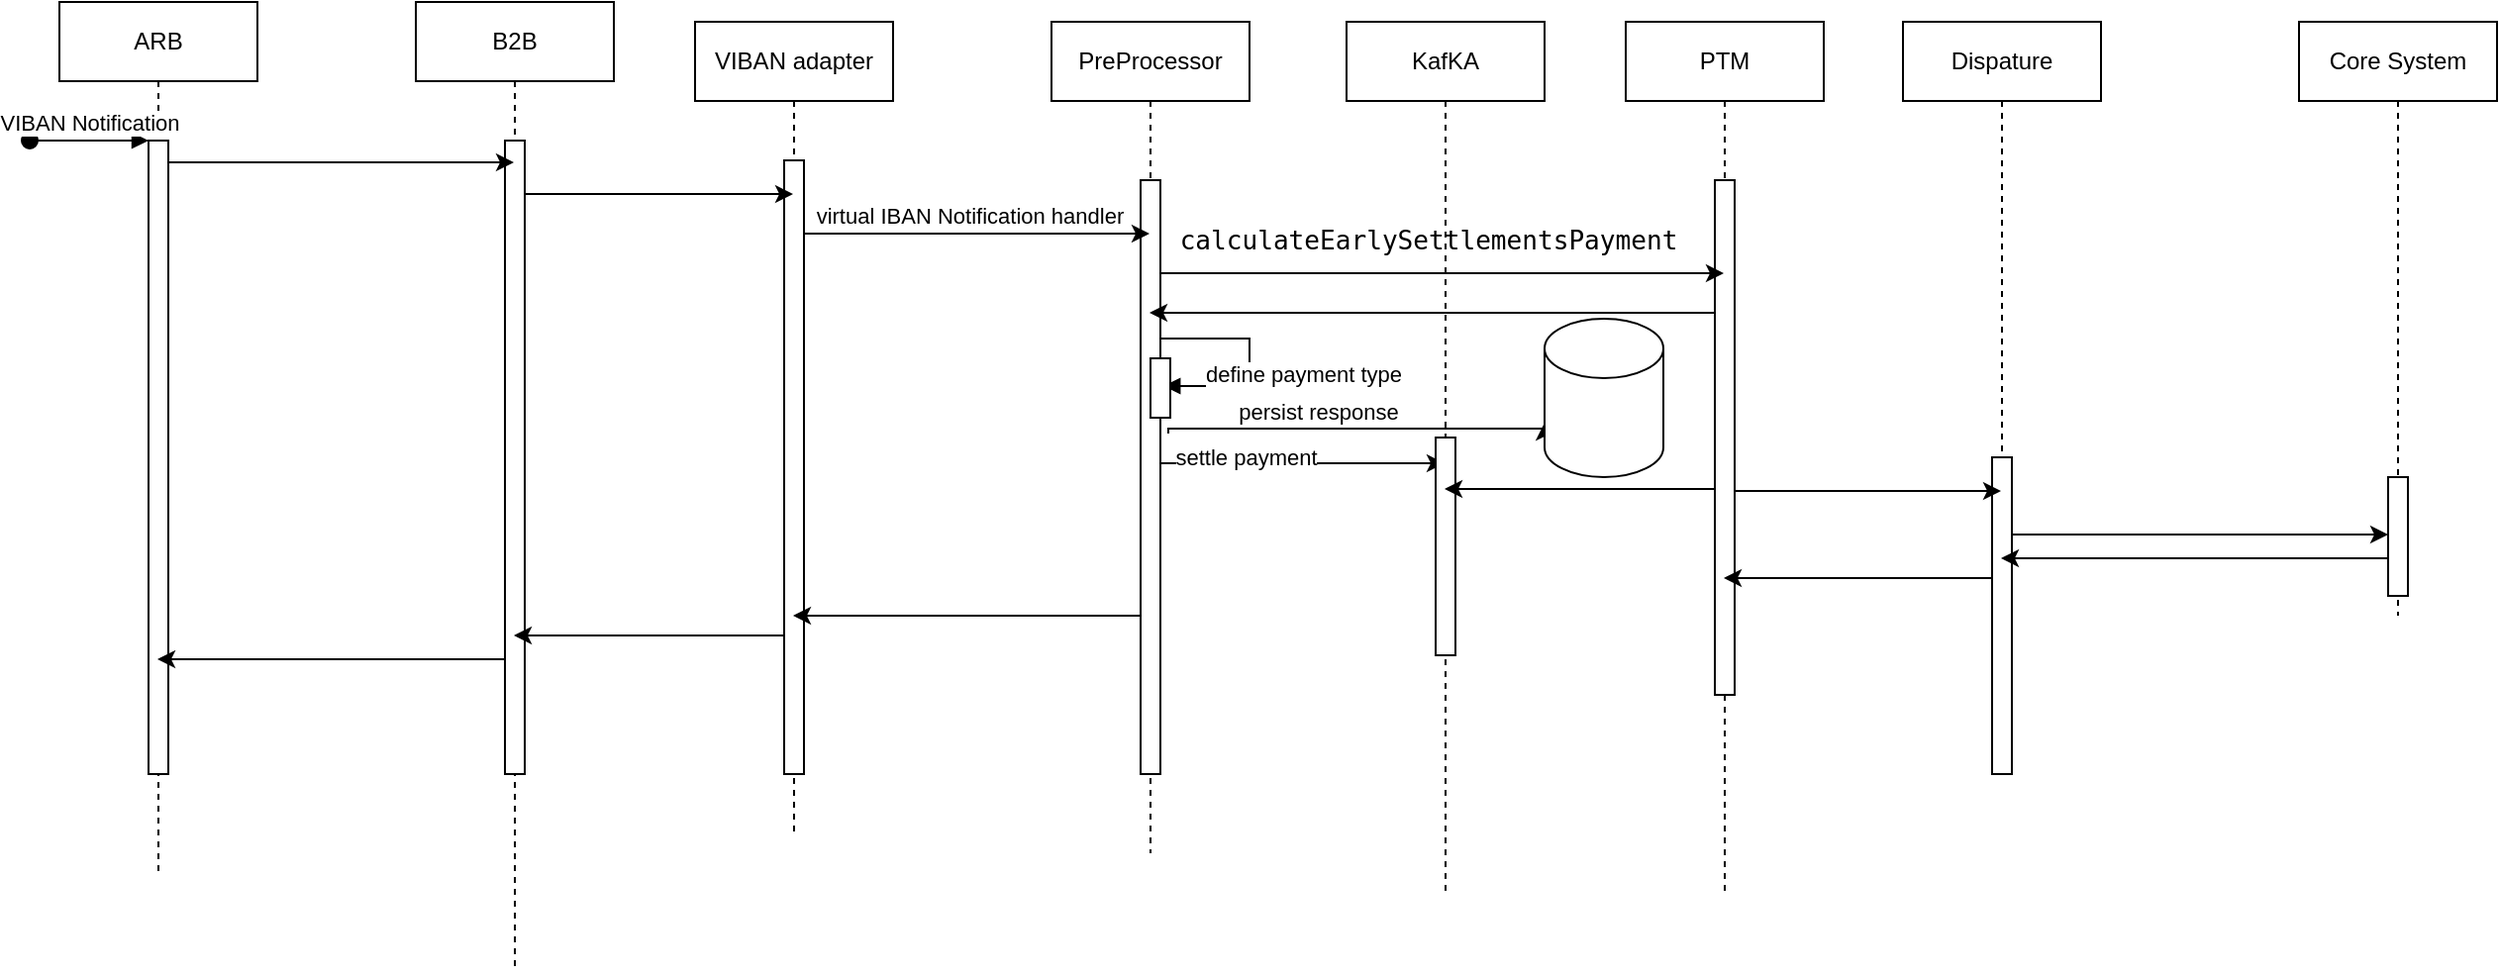 <mxfile version="24.3.1" type="github" pages="2">
  <diagram name="Page-1" id="2YBvvXClWsGukQMizWep">
    <mxGraphModel dx="954" dy="606" grid="1" gridSize="10" guides="1" tooltips="1" connect="1" arrows="1" fold="1" page="1" pageScale="1" pageWidth="850" pageHeight="1100" math="0" shadow="0">
      <root>
        <mxCell id="0" />
        <mxCell id="1" parent="0" />
        <mxCell id="aM9ryv3xv72pqoxQDRHE-1" value="VIBAN adapter" style="shape=umlLifeline;perimeter=lifelinePerimeter;whiteSpace=wrap;html=1;container=0;dropTarget=0;collapsible=0;recursiveResize=0;outlineConnect=0;portConstraint=eastwest;newEdgeStyle={&quot;edgeStyle&quot;:&quot;elbowEdgeStyle&quot;,&quot;elbow&quot;:&quot;vertical&quot;,&quot;curved&quot;:0,&quot;rounded&quot;:0};" parent="1" vertex="1">
          <mxGeometry x="391" y="40" width="100" height="410" as="geometry" />
        </mxCell>
        <mxCell id="aM9ryv3xv72pqoxQDRHE-2" value="" style="html=1;points=[];perimeter=orthogonalPerimeter;outlineConnect=0;targetShapes=umlLifeline;portConstraint=eastwest;newEdgeStyle={&quot;edgeStyle&quot;:&quot;elbowEdgeStyle&quot;,&quot;elbow&quot;:&quot;vertical&quot;,&quot;curved&quot;:0,&quot;rounded&quot;:0};" parent="aM9ryv3xv72pqoxQDRHE-1" vertex="1">
          <mxGeometry x="45" y="70" width="10" height="310" as="geometry" />
        </mxCell>
        <mxCell id="aM9ryv3xv72pqoxQDRHE-5" value="PreProcessor" style="shape=umlLifeline;perimeter=lifelinePerimeter;whiteSpace=wrap;html=1;container=0;dropTarget=0;collapsible=0;recursiveResize=0;outlineConnect=0;portConstraint=eastwest;newEdgeStyle={&quot;edgeStyle&quot;:&quot;elbowEdgeStyle&quot;,&quot;elbow&quot;:&quot;vertical&quot;,&quot;curved&quot;:0,&quot;rounded&quot;:0};" parent="1" vertex="1">
          <mxGeometry x="571" y="40" width="100" height="420" as="geometry" />
        </mxCell>
        <mxCell id="aM9ryv3xv72pqoxQDRHE-6" value="" style="html=1;points=[];perimeter=orthogonalPerimeter;outlineConnect=0;targetShapes=umlLifeline;portConstraint=eastwest;newEdgeStyle={&quot;edgeStyle&quot;:&quot;elbowEdgeStyle&quot;,&quot;elbow&quot;:&quot;vertical&quot;,&quot;curved&quot;:0,&quot;rounded&quot;:0};" parent="aM9ryv3xv72pqoxQDRHE-5" vertex="1">
          <mxGeometry x="45" y="80" width="10" height="300" as="geometry" />
        </mxCell>
        <mxCell id="jVAV2KewldyQMuadTdJA-16" value="" style="edgeStyle=orthogonalEdgeStyle;html=1;align=left;spacingLeft=2;endArrow=block;rounded=0;entryX=-0.24;entryY=0.4;entryDx=0;entryDy=0;entryPerimeter=0;" parent="aM9ryv3xv72pqoxQDRHE-5" source="jVAV2KewldyQMuadTdJA-18" edge="1">
          <mxGeometry x="0.014" y="14" relative="1" as="geometry">
            <mxPoint x="55" y="160" as="sourcePoint" />
            <Array as="points">
              <mxPoint x="100" y="160" />
              <mxPoint x="100" y="184" />
            </Array>
            <mxPoint as="offset" />
            <mxPoint x="56.6" y="184" as="targetPoint" />
          </mxGeometry>
        </mxCell>
        <mxCell id="jVAV2KewldyQMuadTdJA-17" value="define payment type" style="edgeLabel;html=1;align=center;verticalAlign=middle;resizable=0;points=[];" parent="jVAV2KewldyQMuadTdJA-16" vertex="1" connectable="0">
          <mxGeometry x="0.471" y="-6" relative="1" as="geometry">
            <mxPoint x="38" as="offset" />
          </mxGeometry>
        </mxCell>
        <mxCell id="jVAV2KewldyQMuadTdJA-18" value="&lt;span style=&quot;color: rgba(0, 0, 0, 0); font-family: monospace; font-size: 0px; text-align: start;&quot;&gt;%3CmxGraphModel%3E%3Croot%3E%3CmxCell%20id%3D%220%22%2F%3E%3CmxCell%20id%3D%221%22%20parent%3D%220%22%2F%3E%3CmxCell%20id%3D%222%22%20value%3D%22move%20to%20ivr%20stage%26amp%3Bnbsp%3B%22%20style%3D%22edgeStyle%3DorthogonalEdgeStyle%3Bhtml%3D1%3Balign%3Dleft%3BspacingLeft%3D2%3BendArrow%3Dblock%3Brounded%3D0%3BentryX%3D-0.24%3BentryY%3D0.4%3BentryDx%3D0%3BentryDy%3D0%3BentryPerimeter%3D0%3B%22%20edge%3D%221%22%20parent%3D%221%22%3E%3CmxGeometry%20x%3D%220.014%22%20y%3D%2214%22%20relative%3D%221%22%20as%3D%22geometry%22%3E%3CmxPoint%20x%3D%22135%22%20y%3D%22260%22%20as%3D%22sourcePoint%22%2F%3E%3CArray%20as%3D%22points%22%3E%3CmxPoint%20x%3D%22180%22%20y%3D%22260%22%2F%3E%3CmxPoint%20x%3D%22180%22%20y%3D%22284%22%2F%3E%3C%2FArray%3E%3CmxPoint%20as%3D%22offset%22%2F%3E%3CmxPoint%20x%3D%22136.6%22%20y%3D%22284%22%20as%3D%22targetPoint%22%2F%3E%3C%2FmxGeometry%3E%3C%2FmxCell%3E%3C%2Froot%3E%3C%2FmxGraphModel%3E&lt;/span&gt;" style="html=1;points=[];perimeter=orthogonalPerimeter;outlineConnect=0;targetShapes=umlLifeline;portConstraint=eastwest;newEdgeStyle={&quot;edgeStyle&quot;:&quot;elbowEdgeStyle&quot;,&quot;elbow&quot;:&quot;vertical&quot;,&quot;curved&quot;:0,&quot;rounded&quot;:0};" parent="aM9ryv3xv72pqoxQDRHE-5" vertex="1">
          <mxGeometry x="50" y="170" width="10" height="30" as="geometry" />
        </mxCell>
        <mxCell id="jVAV2KewldyQMuadTdJA-2" value="PTM" style="shape=umlLifeline;perimeter=lifelinePerimeter;whiteSpace=wrap;html=1;container=0;dropTarget=0;collapsible=0;recursiveResize=0;outlineConnect=0;portConstraint=eastwest;newEdgeStyle={&quot;edgeStyle&quot;:&quot;elbowEdgeStyle&quot;,&quot;elbow&quot;:&quot;vertical&quot;,&quot;curved&quot;:0,&quot;rounded&quot;:0};" parent="1" vertex="1">
          <mxGeometry x="861" y="40" width="100" height="440" as="geometry" />
        </mxCell>
        <mxCell id="jVAV2KewldyQMuadTdJA-3" value="" style="html=1;points=[];perimeter=orthogonalPerimeter;outlineConnect=0;targetShapes=umlLifeline;portConstraint=eastwest;newEdgeStyle={&quot;edgeStyle&quot;:&quot;elbowEdgeStyle&quot;,&quot;elbow&quot;:&quot;vertical&quot;,&quot;curved&quot;:0,&quot;rounded&quot;:0};" parent="jVAV2KewldyQMuadTdJA-2" vertex="1">
          <mxGeometry x="45" y="80" width="10" height="260" as="geometry" />
        </mxCell>
        <mxCell id="jVAV2KewldyQMuadTdJA-4" value="Dispature" style="shape=umlLifeline;perimeter=lifelinePerimeter;whiteSpace=wrap;html=1;container=0;dropTarget=0;collapsible=0;recursiveResize=0;outlineConnect=0;portConstraint=eastwest;newEdgeStyle={&quot;edgeStyle&quot;:&quot;elbowEdgeStyle&quot;,&quot;elbow&quot;:&quot;vertical&quot;,&quot;curved&quot;:0,&quot;rounded&quot;:0};" parent="1" vertex="1">
          <mxGeometry x="1001" y="40" width="100" height="380" as="geometry" />
        </mxCell>
        <mxCell id="jVAV2KewldyQMuadTdJA-5" value="" style="html=1;points=[];perimeter=orthogonalPerimeter;outlineConnect=0;targetShapes=umlLifeline;portConstraint=eastwest;newEdgeStyle={&quot;edgeStyle&quot;:&quot;elbowEdgeStyle&quot;,&quot;elbow&quot;:&quot;vertical&quot;,&quot;curved&quot;:0,&quot;rounded&quot;:0};" parent="jVAV2KewldyQMuadTdJA-4" vertex="1">
          <mxGeometry x="45" y="220" width="10" height="160" as="geometry" />
        </mxCell>
        <mxCell id="jVAV2KewldyQMuadTdJA-6" value="Core System" style="shape=umlLifeline;perimeter=lifelinePerimeter;whiteSpace=wrap;html=1;container=0;dropTarget=0;collapsible=0;recursiveResize=0;outlineConnect=0;portConstraint=eastwest;newEdgeStyle={&quot;edgeStyle&quot;:&quot;elbowEdgeStyle&quot;,&quot;elbow&quot;:&quot;vertical&quot;,&quot;curved&quot;:0,&quot;rounded&quot;:0};" parent="1" vertex="1">
          <mxGeometry x="1201" y="40" width="100" height="300" as="geometry" />
        </mxCell>
        <mxCell id="jVAV2KewldyQMuadTdJA-8" style="edgeStyle=elbowEdgeStyle;rounded=0;orthogonalLoop=1;jettySize=auto;html=1;elbow=vertical;curved=0;" parent="1" edge="1">
          <mxGeometry relative="1" as="geometry">
            <mxPoint x="446" y="147" as="sourcePoint" />
            <mxPoint x="620.5" y="147" as="targetPoint" />
          </mxGeometry>
        </mxCell>
        <mxCell id="jVAV2KewldyQMuadTdJA-9" value="virtual IBAN Notification handler&amp;nbsp;" style="edgeLabel;html=1;align=center;verticalAlign=middle;resizable=0;points=[];" parent="jVAV2KewldyQMuadTdJA-8" vertex="1" connectable="0">
          <mxGeometry x="-0.289" y="9" relative="1" as="geometry">
            <mxPoint x="23" as="offset" />
          </mxGeometry>
        </mxCell>
        <mxCell id="jVAV2KewldyQMuadTdJA-13" style="edgeStyle=elbowEdgeStyle;rounded=0;orthogonalLoop=1;jettySize=auto;html=1;elbow=vertical;curved=0;" parent="1" edge="1">
          <mxGeometry relative="1" as="geometry">
            <mxPoint x="626" y="167" as="sourcePoint" />
            <mxPoint x="910.5" y="167" as="targetPoint" />
          </mxGeometry>
        </mxCell>
        <mxCell id="jVAV2KewldyQMuadTdJA-14" value="&lt;span style=&quot;font-family: &amp;quot;JetBrains Mono&amp;quot;, monospace; font-size: 13.067px; text-align: left; white-space-collapse: preserve;&quot;&gt;calculateEarlySettlementsPayment&lt;/span&gt;" style="edgeLabel;html=1;align=center;verticalAlign=middle;resizable=0;points=[];" parent="jVAV2KewldyQMuadTdJA-13" vertex="1" connectable="0">
          <mxGeometry x="-0.691" y="-1" relative="1" as="geometry">
            <mxPoint x="91" y="-18" as="offset" />
          </mxGeometry>
        </mxCell>
        <mxCell id="jVAV2KewldyQMuadTdJA-15" style="edgeStyle=elbowEdgeStyle;rounded=0;orthogonalLoop=1;jettySize=auto;html=1;elbow=vertical;curved=0;" parent="1" edge="1">
          <mxGeometry relative="1" as="geometry">
            <mxPoint x="906" y="187" as="sourcePoint" />
            <mxPoint x="620.5" y="187" as="targetPoint" />
          </mxGeometry>
        </mxCell>
        <mxCell id="jVAV2KewldyQMuadTdJA-19" style="edgeStyle=elbowEdgeStyle;rounded=0;orthogonalLoop=1;jettySize=auto;html=1;elbow=vertical;curved=0;" parent="1" edge="1" target="YFizYP1Rzu2_9nMqNANI-2">
          <mxGeometry relative="1" as="geometry">
            <mxPoint x="626" y="263" as="sourcePoint" />
            <mxPoint x="910.5" y="263" as="targetPoint" />
          </mxGeometry>
        </mxCell>
        <mxCell id="jVAV2KewldyQMuadTdJA-20" value="settle payment" style="edgeLabel;html=1;align=center;verticalAlign=middle;resizable=0;points=[];" parent="jVAV2KewldyQMuadTdJA-19" vertex="1" connectable="0">
          <mxGeometry x="-0.409" y="3" relative="1" as="geometry">
            <mxPoint as="offset" />
          </mxGeometry>
        </mxCell>
        <mxCell id="jVAV2KewldyQMuadTdJA-21" style="edgeStyle=elbowEdgeStyle;rounded=0;orthogonalLoop=1;jettySize=auto;html=1;elbow=vertical;curved=0;" parent="1" edge="1">
          <mxGeometry relative="1" as="geometry">
            <mxPoint x="916" y="277" as="sourcePoint" />
            <mxPoint x="1050.5" y="277" as="targetPoint" />
          </mxGeometry>
        </mxCell>
        <mxCell id="jVAV2KewldyQMuadTdJA-22" style="edgeStyle=elbowEdgeStyle;rounded=0;orthogonalLoop=1;jettySize=auto;html=1;elbow=vertical;curved=0;" parent="1" source="jVAV2KewldyQMuadTdJA-7" edge="1">
          <mxGeometry relative="1" as="geometry">
            <mxPoint x="1056" y="299" as="sourcePoint" />
            <mxPoint x="1250.5" y="299" as="targetPoint" />
          </mxGeometry>
        </mxCell>
        <mxCell id="jVAV2KewldyQMuadTdJA-23" value="" style="edgeStyle=elbowEdgeStyle;rounded=0;orthogonalLoop=1;jettySize=auto;html=1;elbow=vertical;curved=0;" parent="1" target="jVAV2KewldyQMuadTdJA-7" edge="1">
          <mxGeometry relative="1" as="geometry">
            <mxPoint x="1056" y="299" as="sourcePoint" />
            <mxPoint x="1250.5" y="299" as="targetPoint" />
          </mxGeometry>
        </mxCell>
        <mxCell id="sOdplfueF10rCjUXzpc5-1" style="edgeStyle=elbowEdgeStyle;rounded=0;orthogonalLoop=1;jettySize=auto;html=1;elbow=vertical;curved=0;" parent="1" edge="1">
          <mxGeometry relative="1" as="geometry">
            <mxPoint x="1246" y="311" as="sourcePoint" />
            <mxPoint x="1050.5" y="311" as="targetPoint" />
          </mxGeometry>
        </mxCell>
        <mxCell id="jVAV2KewldyQMuadTdJA-7" value="" style="html=1;points=[];perimeter=orthogonalPerimeter;outlineConnect=0;targetShapes=umlLifeline;portConstraint=eastwest;newEdgeStyle={&quot;edgeStyle&quot;:&quot;elbowEdgeStyle&quot;,&quot;elbow&quot;:&quot;vertical&quot;,&quot;curved&quot;:0,&quot;rounded&quot;:0};" parent="1" vertex="1">
          <mxGeometry x="1246" y="270" width="10" height="60" as="geometry" />
        </mxCell>
        <mxCell id="G6euud2GlvnLjBrIB7zK-1" value="ARB" style="shape=umlLifeline;perimeter=lifelinePerimeter;whiteSpace=wrap;html=1;container=0;dropTarget=0;collapsible=0;recursiveResize=0;outlineConnect=0;portConstraint=eastwest;newEdgeStyle={&quot;edgeStyle&quot;:&quot;elbowEdgeStyle&quot;,&quot;elbow&quot;:&quot;vertical&quot;,&quot;curved&quot;:0,&quot;rounded&quot;:0};" parent="1" vertex="1">
          <mxGeometry x="70" y="30" width="100" height="440" as="geometry" />
        </mxCell>
        <mxCell id="G6euud2GlvnLjBrIB7zK-2" value="" style="html=1;points=[];perimeter=orthogonalPerimeter;outlineConnect=0;targetShapes=umlLifeline;portConstraint=eastwest;newEdgeStyle={&quot;edgeStyle&quot;:&quot;elbowEdgeStyle&quot;,&quot;elbow&quot;:&quot;vertical&quot;,&quot;curved&quot;:0,&quot;rounded&quot;:0};" parent="G6euud2GlvnLjBrIB7zK-1" vertex="1">
          <mxGeometry x="45" y="70" width="10" height="320" as="geometry" />
        </mxCell>
        <mxCell id="G6euud2GlvnLjBrIB7zK-3" value="VIBAN Notification" style="html=1;verticalAlign=bottom;startArrow=oval;endArrow=block;startSize=8;edgeStyle=elbowEdgeStyle;elbow=vertical;curved=0;rounded=0;" parent="G6euud2GlvnLjBrIB7zK-1" target="G6euud2GlvnLjBrIB7zK-2" edge="1">
          <mxGeometry relative="1" as="geometry">
            <mxPoint x="-15" y="70" as="sourcePoint" />
          </mxGeometry>
        </mxCell>
        <mxCell id="G6euud2GlvnLjBrIB7zK-4" value="B2B" style="shape=umlLifeline;perimeter=lifelinePerimeter;whiteSpace=wrap;html=1;container=0;dropTarget=0;collapsible=0;recursiveResize=0;outlineConnect=0;portConstraint=eastwest;newEdgeStyle={&quot;edgeStyle&quot;:&quot;elbowEdgeStyle&quot;,&quot;elbow&quot;:&quot;vertical&quot;,&quot;curved&quot;:0,&quot;rounded&quot;:0};" parent="1" vertex="1">
          <mxGeometry x="250" y="30" width="100" height="490" as="geometry" />
        </mxCell>
        <mxCell id="G6euud2GlvnLjBrIB7zK-5" value="" style="html=1;points=[];perimeter=orthogonalPerimeter;outlineConnect=0;targetShapes=umlLifeline;portConstraint=eastwest;newEdgeStyle={&quot;edgeStyle&quot;:&quot;elbowEdgeStyle&quot;,&quot;elbow&quot;:&quot;vertical&quot;,&quot;curved&quot;:0,&quot;rounded&quot;:0};" parent="G6euud2GlvnLjBrIB7zK-4" vertex="1">
          <mxGeometry x="45" y="70" width="10" height="320" as="geometry" />
        </mxCell>
        <mxCell id="G6euud2GlvnLjBrIB7zK-7" style="edgeStyle=elbowEdgeStyle;rounded=0;orthogonalLoop=1;jettySize=auto;html=1;elbow=vertical;curved=0;" parent="1" edge="1">
          <mxGeometry relative="1" as="geometry">
            <mxPoint x="125" y="111" as="sourcePoint" />
            <mxPoint x="299.5" y="111" as="targetPoint" />
          </mxGeometry>
        </mxCell>
        <mxCell id="G6euud2GlvnLjBrIB7zK-8" style="edgeStyle=elbowEdgeStyle;rounded=0;orthogonalLoop=1;jettySize=auto;html=1;elbow=vertical;curved=0;" parent="1" edge="1">
          <mxGeometry relative="1" as="geometry">
            <mxPoint x="305" y="127" as="sourcePoint" />
            <mxPoint x="440.5" y="127" as="targetPoint" />
          </mxGeometry>
        </mxCell>
        <mxCell id="sOdplfueF10rCjUXzpc5-2" style="edgeStyle=elbowEdgeStyle;rounded=0;orthogonalLoop=1;jettySize=auto;html=1;elbow=vertical;curved=0;" parent="1" edge="1">
          <mxGeometry relative="1" as="geometry">
            <mxPoint x="1046" y="321" as="sourcePoint" />
            <mxPoint x="910.5" y="321" as="targetPoint" />
          </mxGeometry>
        </mxCell>
        <mxCell id="lsNd1uUvVWdKnS4iPvvH-3" style="edgeStyle=elbowEdgeStyle;rounded=0;orthogonalLoop=1;jettySize=auto;html=1;elbow=vertical;curved=0;entryX=0;entryY=0;entryDx=0;entryDy=52.5;entryPerimeter=0;" parent="1" edge="1" target="VXgVMR-ZYUzrbPRZvhqL-1">
          <mxGeometry relative="1" as="geometry">
            <mxPoint x="630" y="248" as="sourcePoint" />
            <mxPoint x="790" y="252" as="targetPoint" />
          </mxGeometry>
        </mxCell>
        <mxCell id="lsNd1uUvVWdKnS4iPvvH-4" value="persist response&amp;nbsp;" style="edgeLabel;html=1;align=center;verticalAlign=middle;resizable=0;points=[];" parent="lsNd1uUvVWdKnS4iPvvH-3" vertex="1" connectable="0">
          <mxGeometry x="-0.404" y="3" relative="1" as="geometry">
            <mxPoint x="21" y="-6" as="offset" />
          </mxGeometry>
        </mxCell>
        <mxCell id="VXgVMR-ZYUzrbPRZvhqL-1" value="" style="shape=cylinder3;whiteSpace=wrap;html=1;boundedLbl=1;backgroundOutline=1;size=15;" parent="1" vertex="1">
          <mxGeometry x="820" y="190" width="60" height="80" as="geometry" />
        </mxCell>
        <mxCell id="YFizYP1Rzu2_9nMqNANI-1" style="edgeStyle=elbowEdgeStyle;rounded=0;orthogonalLoop=1;jettySize=auto;html=1;elbow=vertical;curved=0;" edge="1" parent="1">
          <mxGeometry relative="1" as="geometry">
            <mxPoint x="616" y="340" as="sourcePoint" />
            <mxPoint x="440.5" y="340" as="targetPoint" />
          </mxGeometry>
        </mxCell>
        <mxCell id="YFizYP1Rzu2_9nMqNANI-2" value="KafKA" style="shape=umlLifeline;perimeter=lifelinePerimeter;whiteSpace=wrap;html=1;container=0;dropTarget=0;collapsible=0;recursiveResize=0;outlineConnect=0;portConstraint=eastwest;newEdgeStyle={&quot;edgeStyle&quot;:&quot;elbowEdgeStyle&quot;,&quot;elbow&quot;:&quot;vertical&quot;,&quot;curved&quot;:0,&quot;rounded&quot;:0};" vertex="1" parent="1">
          <mxGeometry x="720" y="40" width="100" height="440" as="geometry" />
        </mxCell>
        <mxCell id="YFizYP1Rzu2_9nMqNANI-3" value="" style="html=1;points=[];perimeter=orthogonalPerimeter;outlineConnect=0;targetShapes=umlLifeline;portConstraint=eastwest;newEdgeStyle={&quot;edgeStyle&quot;:&quot;elbowEdgeStyle&quot;,&quot;elbow&quot;:&quot;vertical&quot;,&quot;curved&quot;:0,&quot;rounded&quot;:0};" vertex="1" parent="YFizYP1Rzu2_9nMqNANI-2">
          <mxGeometry x="45" y="210" width="10" height="110" as="geometry" />
        </mxCell>
        <mxCell id="YFizYP1Rzu2_9nMqNANI-5" style="edgeStyle=elbowEdgeStyle;rounded=0;orthogonalLoop=1;jettySize=auto;html=1;elbow=vertical;curved=0;" edge="1" parent="1">
          <mxGeometry relative="1" as="geometry">
            <mxPoint x="906" y="276" as="sourcePoint" />
            <mxPoint x="769.5" y="276" as="targetPoint" />
          </mxGeometry>
        </mxCell>
        <mxCell id="YFizYP1Rzu2_9nMqNANI-6" style="edgeStyle=elbowEdgeStyle;rounded=0;orthogonalLoop=1;jettySize=auto;html=1;elbow=vertical;curved=0;" edge="1" parent="1">
          <mxGeometry relative="1" as="geometry">
            <mxPoint x="436" y="350" as="sourcePoint" />
            <mxPoint x="299.5" y="350" as="targetPoint" />
          </mxGeometry>
        </mxCell>
        <mxCell id="YFizYP1Rzu2_9nMqNANI-7" style="edgeStyle=elbowEdgeStyle;rounded=0;orthogonalLoop=1;jettySize=auto;html=1;elbow=vertical;curved=0;" edge="1" parent="1">
          <mxGeometry relative="1" as="geometry">
            <mxPoint x="295" y="362" as="sourcePoint" />
            <mxPoint x="119.5" y="362" as="targetPoint" />
          </mxGeometry>
        </mxCell>
      </root>
    </mxGraphModel>
  </diagram>
  <diagram id="IJ_qSYI3_cwwqdmKB3CX" name="Page-2">
    <mxGraphModel dx="954" dy="606" grid="1" gridSize="10" guides="1" tooltips="1" connect="1" arrows="1" fold="1" page="1" pageScale="1" pageWidth="4203" pageHeight="1519" math="0" shadow="0">
      <root>
        <mxCell id="0" />
        <mxCell id="1" parent="0" />
        <mxCell id="Sybo8kKToN_YBvV8aIou-1" value="JIRA" style="shape=umlLifeline;perimeter=lifelinePerimeter;whiteSpace=wrap;html=1;container=0;dropTarget=0;collapsible=0;recursiveResize=0;outlineConnect=0;portConstraint=eastwest;newEdgeStyle={&quot;edgeStyle&quot;:&quot;elbowEdgeStyle&quot;,&quot;elbow&quot;:&quot;vertical&quot;,&quot;curved&quot;:0,&quot;rounded&quot;:0};" parent="1" vertex="1">
          <mxGeometry x="40" y="40" width="100" height="450" as="geometry" />
        </mxCell>
        <mxCell id="Sybo8kKToN_YBvV8aIou-2" value="" style="html=1;points=[];perimeter=orthogonalPerimeter;outlineConnect=0;targetShapes=umlLifeline;portConstraint=eastwest;newEdgeStyle={&quot;edgeStyle&quot;:&quot;elbowEdgeStyle&quot;,&quot;elbow&quot;:&quot;vertical&quot;,&quot;curved&quot;:0,&quot;rounded&quot;:0};" parent="Sybo8kKToN_YBvV8aIou-1" vertex="1">
          <mxGeometry x="45" y="70" width="10" height="240" as="geometry" />
        </mxCell>
        <mxCell id="Sybo8kKToN_YBvV8aIou-3" value="Collection create IBAN" style="html=1;verticalAlign=bottom;startArrow=oval;endArrow=block;startSize=8;edgeStyle=elbowEdgeStyle;elbow=vertical;curved=0;rounded=0;" parent="Sybo8kKToN_YBvV8aIou-1" target="Sybo8kKToN_YBvV8aIou-2" edge="1">
          <mxGeometry relative="1" as="geometry">
            <mxPoint x="-15" y="70" as="sourcePoint" />
          </mxGeometry>
        </mxCell>
        <mxCell id="Sybo8kKToN_YBvV8aIou-4" value="InternalGateway" style="shape=umlLifeline;perimeter=lifelinePerimeter;whiteSpace=wrap;html=1;container=0;dropTarget=0;collapsible=0;recursiveResize=0;outlineConnect=0;portConstraint=eastwest;newEdgeStyle={&quot;edgeStyle&quot;:&quot;elbowEdgeStyle&quot;,&quot;elbow&quot;:&quot;vertical&quot;,&quot;curved&quot;:0,&quot;rounded&quot;:0};" parent="1" vertex="1">
          <mxGeometry x="220" y="40" width="100" height="470" as="geometry" />
        </mxCell>
        <mxCell id="Sybo8kKToN_YBvV8aIou-5" value="" style="html=1;points=[];perimeter=orthogonalPerimeter;outlineConnect=0;targetShapes=umlLifeline;portConstraint=eastwest;newEdgeStyle={&quot;edgeStyle&quot;:&quot;elbowEdgeStyle&quot;,&quot;elbow&quot;:&quot;vertical&quot;,&quot;curved&quot;:0,&quot;rounded&quot;:0};" parent="Sybo8kKToN_YBvV8aIou-4" vertex="1">
          <mxGeometry x="45" y="80" width="10" height="310" as="geometry" />
        </mxCell>
        <mxCell id="Sybo8kKToN_YBvV8aIou-9" value="external gatway" style="shape=umlLifeline;perimeter=lifelinePerimeter;whiteSpace=wrap;html=1;container=0;dropTarget=0;collapsible=0;recursiveResize=0;outlineConnect=0;portConstraint=eastwest;newEdgeStyle={&quot;edgeStyle&quot;:&quot;elbowEdgeStyle&quot;,&quot;elbow&quot;:&quot;vertical&quot;,&quot;curved&quot;:0,&quot;rounded&quot;:0};" parent="1" vertex="1">
          <mxGeometry x="660" y="40" width="100" height="300" as="geometry" />
        </mxCell>
        <mxCell id="Sybo8kKToN_YBvV8aIou-10" value="" style="html=1;points=[];perimeter=orthogonalPerimeter;outlineConnect=0;targetShapes=umlLifeline;portConstraint=eastwest;newEdgeStyle={&quot;edgeStyle&quot;:&quot;elbowEdgeStyle&quot;,&quot;elbow&quot;:&quot;vertical&quot;,&quot;curved&quot;:0,&quot;rounded&quot;:0};" parent="Sybo8kKToN_YBvV8aIou-9" vertex="1">
          <mxGeometry x="45" y="130" width="10" height="120" as="geometry" />
        </mxCell>
        <mxCell id="Sybo8kKToN_YBvV8aIou-11" value="ARB" style="shape=umlLifeline;perimeter=lifelinePerimeter;whiteSpace=wrap;html=1;container=0;dropTarget=0;collapsible=0;recursiveResize=0;outlineConnect=0;portConstraint=eastwest;newEdgeStyle={&quot;edgeStyle&quot;:&quot;elbowEdgeStyle&quot;,&quot;elbow&quot;:&quot;vertical&quot;,&quot;curved&quot;:0,&quot;rounded&quot;:0};" parent="1" vertex="1">
          <mxGeometry x="800" y="40" width="100" height="300" as="geometry" />
        </mxCell>
        <mxCell id="Sybo8kKToN_YBvV8aIou-12" value="" style="html=1;points=[];perimeter=orthogonalPerimeter;outlineConnect=0;targetShapes=umlLifeline;portConstraint=eastwest;newEdgeStyle={&quot;edgeStyle&quot;:&quot;elbowEdgeStyle&quot;,&quot;elbow&quot;:&quot;vertical&quot;,&quot;curved&quot;:0,&quot;rounded&quot;:0};" parent="Sybo8kKToN_YBvV8aIou-11" vertex="1">
          <mxGeometry x="45" y="160" width="10" height="50" as="geometry" />
        </mxCell>
        <mxCell id="ndIDwV3U8ZAJR7c59hbP-12" style="edgeStyle=elbowEdgeStyle;rounded=0;orthogonalLoop=1;jettySize=auto;html=1;elbow=vertical;curved=0;" parent="Sybo8kKToN_YBvV8aIou-11" source="Sybo8kKToN_YBvV8aIou-12" target="Sybo8kKToN_YBvV8aIou-11" edge="1">
          <mxGeometry relative="1" as="geometry" />
        </mxCell>
        <mxCell id="Sybo8kKToN_YBvV8aIou-14" style="edgeStyle=elbowEdgeStyle;rounded=0;orthogonalLoop=1;jettySize=auto;html=1;elbow=vertical;curved=0;" parent="1" edge="1">
          <mxGeometry relative="1" as="geometry">
            <mxPoint x="95" y="147" as="sourcePoint" />
            <mxPoint x="269.5" y="147" as="targetPoint" />
          </mxGeometry>
        </mxCell>
        <mxCell id="Sybo8kKToN_YBvV8aIou-15" value="GenerateVIBAN" style="edgeLabel;html=1;align=center;verticalAlign=middle;resizable=0;points=[];" parent="Sybo8kKToN_YBvV8aIou-14" vertex="1" connectable="0">
          <mxGeometry x="-0.289" y="9" relative="1" as="geometry">
            <mxPoint x="23" as="offset" />
          </mxGeometry>
        </mxCell>
        <mxCell id="ndIDwV3U8ZAJR7c59hbP-1" value="VIBAN adapter" style="shape=umlLifeline;perimeter=lifelinePerimeter;whiteSpace=wrap;html=1;container=0;dropTarget=0;collapsible=0;recursiveResize=0;outlineConnect=0;portConstraint=eastwest;newEdgeStyle={&quot;edgeStyle&quot;:&quot;elbowEdgeStyle&quot;,&quot;elbow&quot;:&quot;vertical&quot;,&quot;curved&quot;:0,&quot;rounded&quot;:0};" parent="1" vertex="1">
          <mxGeometry x="490" y="40" width="100" height="490" as="geometry" />
        </mxCell>
        <mxCell id="ndIDwV3U8ZAJR7c59hbP-2" value="" style="html=1;points=[];perimeter=orthogonalPerimeter;outlineConnect=0;targetShapes=umlLifeline;portConstraint=eastwest;newEdgeStyle={&quot;edgeStyle&quot;:&quot;elbowEdgeStyle&quot;,&quot;elbow&quot;:&quot;vertical&quot;,&quot;curved&quot;:0,&quot;rounded&quot;:0};" parent="ndIDwV3U8ZAJR7c59hbP-1" vertex="1">
          <mxGeometry x="45" y="80" width="10" height="310" as="geometry" />
        </mxCell>
        <mxCell id="ndIDwV3U8ZAJR7c59hbP-6" style="edgeStyle=elbowEdgeStyle;rounded=0;orthogonalLoop=1;jettySize=auto;html=1;elbow=vertical;curved=0;" parent="1" edge="1">
          <mxGeometry relative="1" as="geometry">
            <mxPoint x="275" y="144" as="sourcePoint" />
            <mxPoint x="539.5" y="144" as="targetPoint" />
          </mxGeometry>
        </mxCell>
        <mxCell id="ndIDwV3U8ZAJR7c59hbP-7" value="GenerateVIBAN" style="edgeLabel;html=1;align=center;verticalAlign=middle;resizable=0;points=[];" parent="ndIDwV3U8ZAJR7c59hbP-6" vertex="1" connectable="0">
          <mxGeometry x="-0.312" y="5" relative="1" as="geometry">
            <mxPoint as="offset" />
          </mxGeometry>
        </mxCell>
        <mxCell id="ndIDwV3U8ZAJR7c59hbP-8" style="edgeStyle=elbowEdgeStyle;rounded=0;orthogonalLoop=1;jettySize=auto;html=1;elbow=vertical;curved=0;" parent="1" edge="1">
          <mxGeometry relative="1" as="geometry">
            <mxPoint x="535" y="259" as="sourcePoint" />
            <mxPoint x="269.5" y="259" as="targetPoint" />
          </mxGeometry>
        </mxCell>
        <mxCell id="ndIDwV3U8ZAJR7c59hbP-9" style="edgeStyle=elbowEdgeStyle;rounded=0;orthogonalLoop=1;jettySize=auto;html=1;elbow=vertical;curved=0;" parent="1" edge="1">
          <mxGeometry relative="1" as="geometry">
            <mxPoint x="265" y="271" as="sourcePoint" />
            <mxPoint x="89.5" y="271" as="targetPoint" />
          </mxGeometry>
        </mxCell>
        <mxCell id="ndIDwV3U8ZAJR7c59hbP-10" style="edgeStyle=elbowEdgeStyle;rounded=0;orthogonalLoop=1;jettySize=auto;html=1;elbow=vertical;curved=0;" parent="1" edge="1">
          <mxGeometry relative="1" as="geometry">
            <mxPoint x="545" y="190" as="sourcePoint" />
            <mxPoint x="709.5" y="190" as="targetPoint" />
          </mxGeometry>
        </mxCell>
        <mxCell id="ndIDwV3U8ZAJR7c59hbP-11" value="GenerateVIBAN" style="edgeLabel;html=1;align=center;verticalAlign=middle;resizable=0;points=[];" parent="ndIDwV3U8ZAJR7c59hbP-10" vertex="1" connectable="0">
          <mxGeometry x="-0.392" y="5" relative="1" as="geometry">
            <mxPoint as="offset" />
          </mxGeometry>
        </mxCell>
        <mxCell id="ndIDwV3U8ZAJR7c59hbP-13" value="" style="edgeStyle=elbowEdgeStyle;rounded=0;orthogonalLoop=1;jettySize=auto;html=1;elbow=vertical;curved=0;" parent="1" source="Sybo8kKToN_YBvV8aIou-10" target="Sybo8kKToN_YBvV8aIou-12" edge="1">
          <mxGeometry relative="1" as="geometry">
            <mxPoint x="715" y="205" as="sourcePoint" />
            <mxPoint x="850" y="205" as="targetPoint" />
          </mxGeometry>
        </mxCell>
        <mxCell id="ndIDwV3U8ZAJR7c59hbP-17" value="GenerateVIBAN" style="edgeLabel;html=1;align=center;verticalAlign=middle;resizable=0;points=[];" parent="ndIDwV3U8ZAJR7c59hbP-13" vertex="1" connectable="0">
          <mxGeometry x="-0.446" y="1" relative="1" as="geometry">
            <mxPoint x="29" y="-4" as="offset" />
          </mxGeometry>
        </mxCell>
        <mxCell id="ndIDwV3U8ZAJR7c59hbP-14" style="edgeStyle=elbowEdgeStyle;rounded=0;orthogonalLoop=1;jettySize=auto;html=1;elbow=vertical;curved=0;" parent="1" edge="1">
          <mxGeometry relative="1" as="geometry">
            <mxPoint x="845" y="243" as="sourcePoint" />
            <mxPoint x="709.5" y="243" as="targetPoint" />
          </mxGeometry>
        </mxCell>
        <mxCell id="ndIDwV3U8ZAJR7c59hbP-15" style="edgeStyle=elbowEdgeStyle;rounded=0;orthogonalLoop=1;jettySize=auto;html=1;elbow=vertical;curved=0;" parent="1" edge="1">
          <mxGeometry relative="1" as="geometry">
            <mxPoint x="705" y="246" as="sourcePoint" />
            <mxPoint x="539.5" y="246" as="targetPoint" />
          </mxGeometry>
        </mxCell>
        <mxCell id="ndIDwV3U8ZAJR7c59hbP-18" value="KAFKA" style="shape=umlLifeline;perimeter=lifelinePerimeter;whiteSpace=wrap;html=1;container=0;dropTarget=0;collapsible=0;recursiveResize=0;outlineConnect=0;portConstraint=eastwest;newEdgeStyle={&quot;edgeStyle&quot;:&quot;elbowEdgeStyle&quot;,&quot;elbow&quot;:&quot;vertical&quot;,&quot;curved&quot;:0,&quot;rounded&quot;:0};" parent="1" vertex="1">
          <mxGeometry x="1040" y="40" width="100" height="490" as="geometry" />
        </mxCell>
        <mxCell id="ndIDwV3U8ZAJR7c59hbP-19" value="" style="html=1;points=[];perimeter=orthogonalPerimeter;outlineConnect=0;targetShapes=umlLifeline;portConstraint=eastwest;newEdgeStyle={&quot;edgeStyle&quot;:&quot;elbowEdgeStyle&quot;,&quot;elbow&quot;:&quot;vertical&quot;,&quot;curved&quot;:0,&quot;rounded&quot;:0};" parent="ndIDwV3U8ZAJR7c59hbP-18" vertex="1">
          <mxGeometry x="45" y="230" width="10" height="110" as="geometry" />
        </mxCell>
        <mxCell id="ndIDwV3U8ZAJR7c59hbP-24" value="" style="html=1;points=[];perimeter=orthogonalPerimeter;outlineConnect=0;targetShapes=umlLifeline;portConstraint=eastwest;newEdgeStyle={&quot;edgeStyle&quot;:&quot;elbowEdgeStyle&quot;,&quot;elbow&quot;:&quot;vertical&quot;,&quot;curved&quot;:0,&quot;rounded&quot;:0};" parent="ndIDwV3U8ZAJR7c59hbP-18" vertex="1">
          <mxGeometry x="45" y="60" width="10" height="110" as="geometry" />
        </mxCell>
        <mxCell id="ndIDwV3U8ZAJR7c59hbP-20" style="edgeStyle=elbowEdgeStyle;rounded=0;orthogonalLoop=1;jettySize=auto;html=1;elbow=vertical;curved=0;" parent="1" edge="1">
          <mxGeometry relative="1" as="geometry">
            <mxPoint x="545" y="319" as="sourcePoint" />
            <mxPoint x="1089.5" y="319" as="targetPoint" />
          </mxGeometry>
        </mxCell>
        <mxCell id="ndIDwV3U8ZAJR7c59hbP-22" value="Update VIBAN response" style="edgeLabel;html=1;align=center;verticalAlign=middle;resizable=0;points=[];" parent="ndIDwV3U8ZAJR7c59hbP-20" vertex="1" connectable="0">
          <mxGeometry x="-0.761" y="1" relative="1" as="geometry">
            <mxPoint x="180" as="offset" />
          </mxGeometry>
        </mxCell>
        <mxCell id="ndIDwV3U8ZAJR7c59hbP-23" style="edgeStyle=elbowEdgeStyle;rounded=0;orthogonalLoop=1;jettySize=auto;html=1;elbow=vertical;curved=0;" parent="1" source="ndIDwV3U8ZAJR7c59hbP-2" target="ndIDwV3U8ZAJR7c59hbP-18" edge="1">
          <mxGeometry relative="1" as="geometry">
            <Array as="points">
              <mxPoint x="920" y="150" />
            </Array>
          </mxGeometry>
        </mxCell>
        <mxCell id="ndIDwV3U8ZAJR7c59hbP-25" value="initiate VIBAN Request" style="edgeLabel;html=1;align=center;verticalAlign=middle;resizable=0;points=[];" parent="ndIDwV3U8ZAJR7c59hbP-23" vertex="1" connectable="0">
          <mxGeometry x="-0.214" y="4" relative="1" as="geometry">
            <mxPoint as="offset" />
          </mxGeometry>
        </mxCell>
        <mxCell id="ndIDwV3U8ZAJR7c59hbP-26" value="VIBAN PRE-PROcessor" style="shape=umlLifeline;perimeter=lifelinePerimeter;whiteSpace=wrap;html=1;container=0;dropTarget=0;collapsible=0;recursiveResize=0;outlineConnect=0;portConstraint=eastwest;newEdgeStyle={&quot;edgeStyle&quot;:&quot;elbowEdgeStyle&quot;,&quot;elbow&quot;:&quot;vertical&quot;,&quot;curved&quot;:0,&quot;rounded&quot;:0};" parent="1" vertex="1">
          <mxGeometry x="1260" y="40" width="100" height="490" as="geometry" />
        </mxCell>
        <mxCell id="ndIDwV3U8ZAJR7c59hbP-27" value="" style="html=1;points=[];perimeter=orthogonalPerimeter;outlineConnect=0;targetShapes=umlLifeline;portConstraint=eastwest;newEdgeStyle={&quot;edgeStyle&quot;:&quot;elbowEdgeStyle&quot;,&quot;elbow&quot;:&quot;vertical&quot;,&quot;curved&quot;:0,&quot;rounded&quot;:0};" parent="ndIDwV3U8ZAJR7c59hbP-26" vertex="1">
          <mxGeometry x="45" y="230" width="10" height="110" as="geometry" />
        </mxCell>
        <mxCell id="ndIDwV3U8ZAJR7c59hbP-28" value="" style="html=1;points=[];perimeter=orthogonalPerimeter;outlineConnect=0;targetShapes=umlLifeline;portConstraint=eastwest;newEdgeStyle={&quot;edgeStyle&quot;:&quot;elbowEdgeStyle&quot;,&quot;elbow&quot;:&quot;vertical&quot;,&quot;curved&quot;:0,&quot;rounded&quot;:0};" parent="ndIDwV3U8ZAJR7c59hbP-26" vertex="1">
          <mxGeometry x="45" y="60" width="10" height="110" as="geometry" />
        </mxCell>
        <mxCell id="30BYfkkmihjAe2QoclqA-1" value="" style="edgeStyle=orthogonalEdgeStyle;html=1;align=left;spacingLeft=2;endArrow=block;rounded=0;entryX=-0.24;entryY=0.4;entryDx=0;entryDy=0;entryPerimeter=0;" parent="ndIDwV3U8ZAJR7c59hbP-26" source="30BYfkkmihjAe2QoclqA-3" edge="1">
          <mxGeometry x="0.014" y="14" relative="1" as="geometry">
            <mxPoint x="55" y="260" as="sourcePoint" />
            <Array as="points">
              <mxPoint x="100" y="260" />
              <mxPoint x="100" y="284" />
            </Array>
            <mxPoint as="offset" />
            <mxPoint x="56.6" y="284" as="targetPoint" />
          </mxGeometry>
        </mxCell>
        <mxCell id="30BYfkkmihjAe2QoclqA-2" value="if type = response and status = success&amp;nbsp;" style="edgeLabel;html=1;align=center;verticalAlign=middle;resizable=0;points=[];" parent="30BYfkkmihjAe2QoclqA-1" vertex="1" connectable="0">
          <mxGeometry x="0.471" y="-6" relative="1" as="geometry">
            <mxPoint x="81" y="-8" as="offset" />
          </mxGeometry>
        </mxCell>
        <mxCell id="30BYfkkmihjAe2QoclqA-3" value="&lt;span style=&quot;color: rgba(0, 0, 0, 0); font-family: monospace; font-size: 0px; text-align: start;&quot;&gt;%3CmxGraphModel%3E%3Croot%3E%3CmxCell%20id%3D%220%22%2F%3E%3CmxCell%20id%3D%221%22%20parent%3D%220%22%2F%3E%3CmxCell%20id%3D%222%22%20value%3D%22move%20to%20ivr%20stage%26amp%3Bnbsp%3B%22%20style%3D%22edgeStyle%3DorthogonalEdgeStyle%3Bhtml%3D1%3Balign%3Dleft%3BspacingLeft%3D2%3BendArrow%3Dblock%3Brounded%3D0%3BentryX%3D-0.24%3BentryY%3D0.4%3BentryDx%3D0%3BentryDy%3D0%3BentryPerimeter%3D0%3B%22%20edge%3D%221%22%20parent%3D%221%22%3E%3CmxGeometry%20x%3D%220.014%22%20y%3D%2214%22%20relative%3D%221%22%20as%3D%22geometry%22%3E%3CmxPoint%20x%3D%22135%22%20y%3D%22260%22%20as%3D%22sourcePoint%22%2F%3E%3CArray%20as%3D%22points%22%3E%3CmxPoint%20x%3D%22180%22%20y%3D%22260%22%2F%3E%3CmxPoint%20x%3D%22180%22%20y%3D%22284%22%2F%3E%3C%2FArray%3E%3CmxPoint%20as%3D%22offset%22%2F%3E%3CmxPoint%20x%3D%22136.6%22%20y%3D%22284%22%20as%3D%22targetPoint%22%2F%3E%3C%2FmxGeometry%3E%3C%2FmxCell%3E%3C%2Froot%3E%3C%2FmxGraphModel%3E&lt;/span&gt;" style="html=1;points=[];perimeter=orthogonalPerimeter;outlineConnect=0;targetShapes=umlLifeline;portConstraint=eastwest;newEdgeStyle={&quot;edgeStyle&quot;:&quot;elbowEdgeStyle&quot;,&quot;elbow&quot;:&quot;vertical&quot;,&quot;curved&quot;:0,&quot;rounded&quot;:0};" parent="ndIDwV3U8ZAJR7c59hbP-26" vertex="1">
          <mxGeometry x="50" y="270" width="10" height="30" as="geometry" />
        </mxCell>
        <mxCell id="ndIDwV3U8ZAJR7c59hbP-29" value="Notification Engine" style="shape=umlLifeline;perimeter=lifelinePerimeter;whiteSpace=wrap;html=1;container=0;dropTarget=0;collapsible=0;recursiveResize=0;outlineConnect=0;portConstraint=eastwest;newEdgeStyle={&quot;edgeStyle&quot;:&quot;elbowEdgeStyle&quot;,&quot;elbow&quot;:&quot;vertical&quot;,&quot;curved&quot;:0,&quot;rounded&quot;:0};" parent="1" vertex="1">
          <mxGeometry x="1500" y="40" width="100" height="490" as="geometry" />
        </mxCell>
        <mxCell id="ndIDwV3U8ZAJR7c59hbP-30" value="" style="html=1;points=[];perimeter=orthogonalPerimeter;outlineConnect=0;targetShapes=umlLifeline;portConstraint=eastwest;newEdgeStyle={&quot;edgeStyle&quot;:&quot;elbowEdgeStyle&quot;,&quot;elbow&quot;:&quot;vertical&quot;,&quot;curved&quot;:0,&quot;rounded&quot;:0};" parent="ndIDwV3U8ZAJR7c59hbP-29" vertex="1">
          <mxGeometry x="45" y="230" width="10" height="110" as="geometry" />
        </mxCell>
        <mxCell id="ndIDwV3U8ZAJR7c59hbP-31" value="" style="html=1;points=[];perimeter=orthogonalPerimeter;outlineConnect=0;targetShapes=umlLifeline;portConstraint=eastwest;newEdgeStyle={&quot;edgeStyle&quot;:&quot;elbowEdgeStyle&quot;,&quot;elbow&quot;:&quot;vertical&quot;,&quot;curved&quot;:0,&quot;rounded&quot;:0};" parent="ndIDwV3U8ZAJR7c59hbP-29" vertex="1">
          <mxGeometry x="45" y="60" width="10" height="110" as="geometry" />
        </mxCell>
        <mxCell id="ndIDwV3U8ZAJR7c59hbP-32" style="edgeStyle=elbowEdgeStyle;rounded=0;orthogonalLoop=1;jettySize=auto;html=1;elbow=vertical;curved=0;" parent="1" edge="1">
          <mxGeometry relative="1" as="geometry">
            <mxPoint x="1315" y="340" as="sourcePoint" />
            <mxPoint x="1549.5" y="340" as="targetPoint" />
          </mxGeometry>
        </mxCell>
        <mxCell id="30BYfkkmihjAe2QoclqA-4" value="send SMS" style="edgeLabel;html=1;align=center;verticalAlign=middle;resizable=0;points=[];" parent="ndIDwV3U8ZAJR7c59hbP-32" vertex="1" connectable="0">
          <mxGeometry x="-0.156" y="1" relative="1" as="geometry">
            <mxPoint as="offset" />
          </mxGeometry>
        </mxCell>
        <mxCell id="ndIDwV3U8ZAJR7c59hbP-33" style="edgeStyle=elbowEdgeStyle;rounded=0;orthogonalLoop=1;jettySize=auto;html=1;elbow=vertical;curved=0;" parent="1" edge="1">
          <mxGeometry relative="1" as="geometry">
            <mxPoint x="1305" y="312" as="sourcePoint" />
            <mxPoint x="1089.5" y="312" as="targetPoint" />
          </mxGeometry>
        </mxCell>
        <mxCell id="ndIDwV3U8ZAJR7c59hbP-37" style="edgeStyle=elbowEdgeStyle;rounded=0;orthogonalLoop=1;jettySize=auto;html=1;elbow=vertical;curved=0;" parent="1" source="ndIDwV3U8ZAJR7c59hbP-28" target="ndIDwV3U8ZAJR7c59hbP-18" edge="1">
          <mxGeometry relative="1" as="geometry" />
        </mxCell>
        <mxCell id="ndIDwV3U8ZAJR7c59hbP-41" value="" style="shape=cylinder3;whiteSpace=wrap;html=1;boundedLbl=1;backgroundOutline=1;size=13;" parent="1" vertex="1">
          <mxGeometry x="1420" y="120" width="30" height="60" as="geometry" />
        </mxCell>
        <mxCell id="ndIDwV3U8ZAJR7c59hbP-42" style="edgeStyle=elbowEdgeStyle;rounded=0;orthogonalLoop=1;jettySize=auto;html=1;elbow=vertical;curved=0;entryX=0;entryY=0;entryDx=0;entryDy=38.5;entryPerimeter=0;" parent="1" source="ndIDwV3U8ZAJR7c59hbP-28" target="ndIDwV3U8ZAJR7c59hbP-41" edge="1">
          <mxGeometry relative="1" as="geometry" />
        </mxCell>
        <mxCell id="ndIDwV3U8ZAJR7c59hbP-43" value="insert&amp;nbsp;" style="edgeLabel;html=1;align=center;verticalAlign=middle;resizable=0;points=[];" parent="ndIDwV3U8ZAJR7c59hbP-42" vertex="1" connectable="0">
          <mxGeometry x="-0.469" y="3" relative="1" as="geometry">
            <mxPoint x="17" y="-6" as="offset" />
          </mxGeometry>
        </mxCell>
        <mxCell id="30BYfkkmihjAe2QoclqA-5" value="" style="shape=cylinder3;whiteSpace=wrap;html=1;boundedLbl=1;backgroundOutline=1;size=13;" parent="1" vertex="1">
          <mxGeometry x="1420" y="245" width="30" height="60" as="geometry" />
        </mxCell>
        <mxCell id="30BYfkkmihjAe2QoclqA-6" style="edgeStyle=elbowEdgeStyle;rounded=0;orthogonalLoop=1;jettySize=auto;html=1;elbow=vertical;curved=0;entryX=0;entryY=0;entryDx=0;entryDy=38.5;entryPerimeter=0;" parent="1" target="30BYfkkmihjAe2QoclqA-5" edge="1">
          <mxGeometry relative="1" as="geometry">
            <mxPoint x="1315" y="284" as="sourcePoint" />
          </mxGeometry>
        </mxCell>
        <mxCell id="30BYfkkmihjAe2QoclqA-7" value="Update" style="edgeLabel;html=1;align=center;verticalAlign=middle;resizable=0;points=[];" parent="30BYfkkmihjAe2QoclqA-6" vertex="1" connectable="0">
          <mxGeometry x="-0.469" y="3" relative="1" as="geometry">
            <mxPoint x="17" y="-6" as="offset" />
          </mxGeometry>
        </mxCell>
      </root>
    </mxGraphModel>
  </diagram>
</mxfile>
